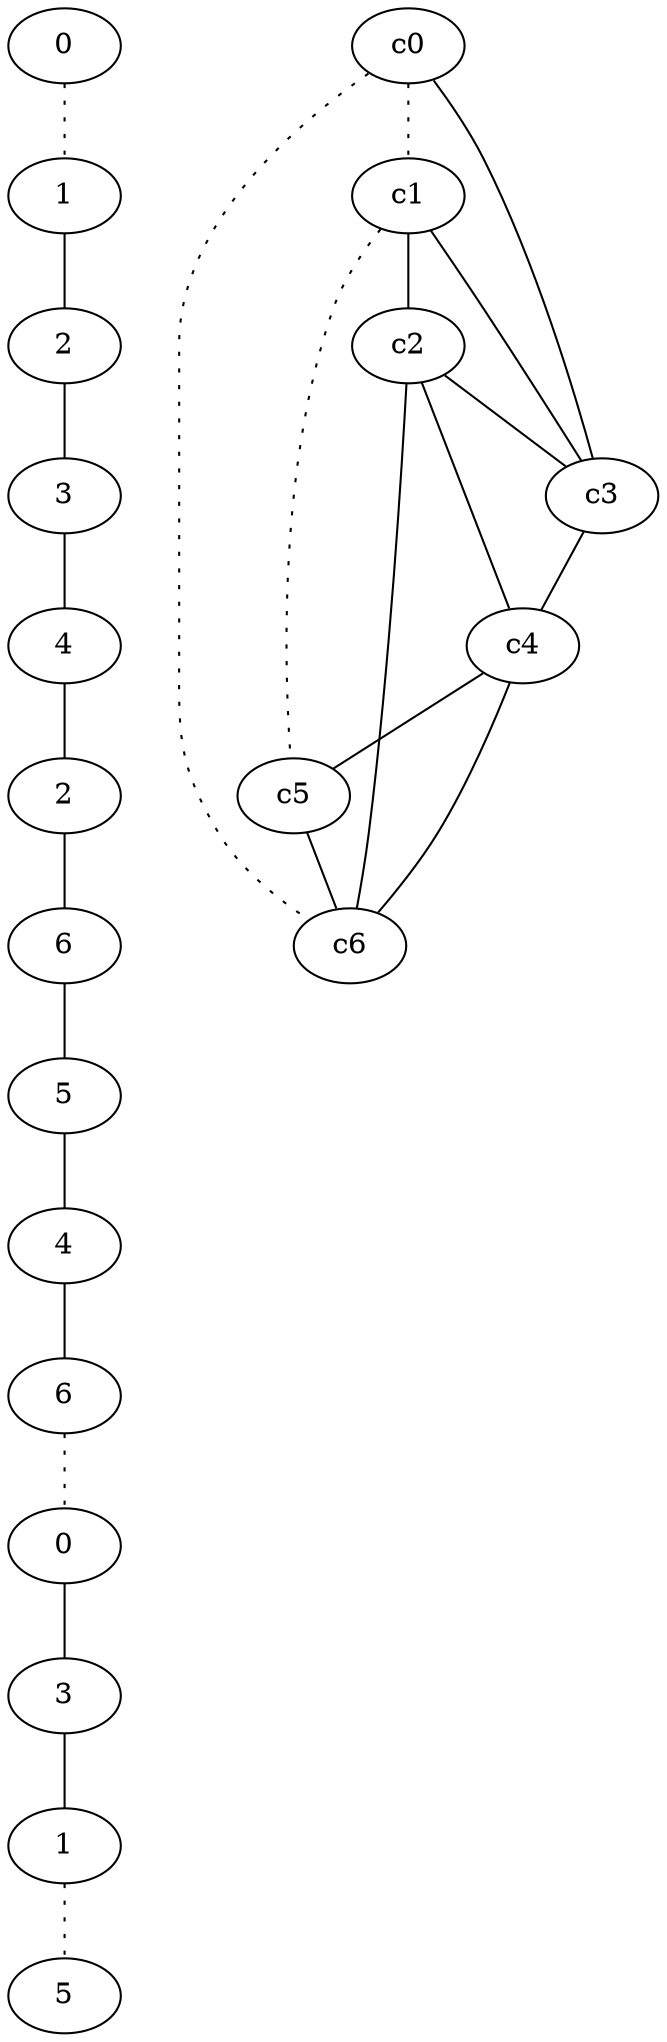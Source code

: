 graph {
a0[label=0];
a1[label=1];
a2[label=2];
a3[label=3];
a4[label=4];
a5[label=2];
a6[label=6];
a7[label=5];
a8[label=4];
a9[label=6];
a10[label=0];
a11[label=3];
a12[label=1];
a13[label=5];
a0 -- a1 [style=dotted];
a1 -- a2;
a2 -- a3;
a3 -- a4;
a4 -- a5;
a5 -- a6;
a6 -- a7;
a7 -- a8;
a8 -- a9;
a9 -- a10 [style=dotted];
a10 -- a11;
a11 -- a12;
a12 -- a13 [style=dotted];
c0 -- c1 [style=dotted];
c0 -- c3;
c0 -- c6 [style=dotted];
c1 -- c2;
c1 -- c3;
c1 -- c5 [style=dotted];
c2 -- c3;
c2 -- c4;
c2 -- c6;
c3 -- c4;
c4 -- c5;
c4 -- c6;
c5 -- c6;
}
